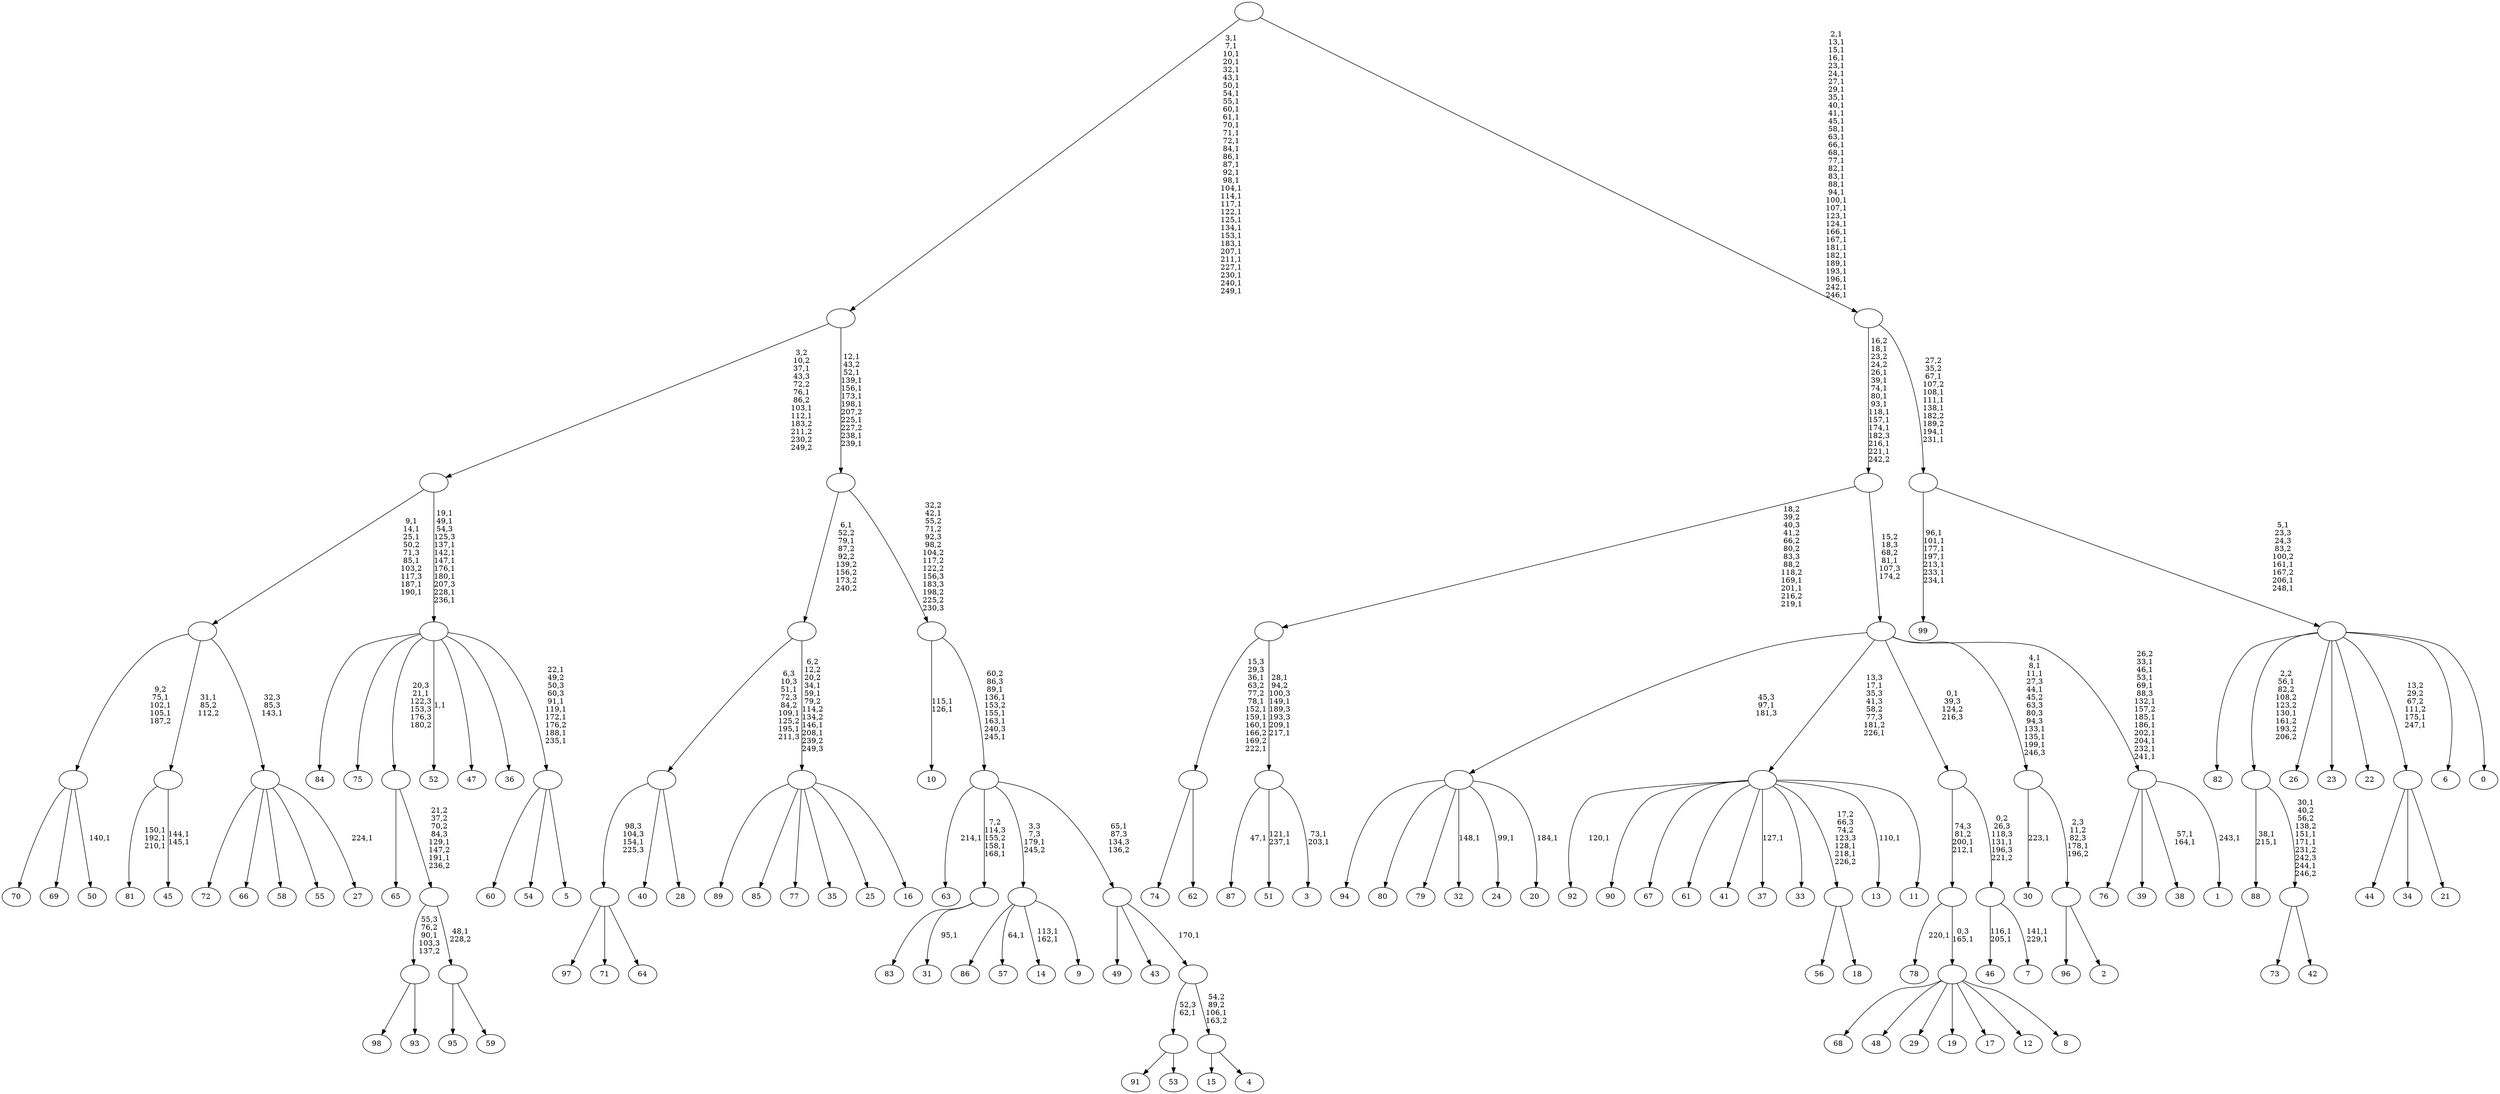 digraph T {
	350 [label="99"]
	342 [label="98"]
	341 [label="97"]
	340 [label="96"]
	339 [label="95"]
	338 [label="94"]
	337 [label="93"]
	336 [label=""]
	335 [label="92"]
	333 [label="91"]
	332 [label="90"]
	331 [label="89"]
	330 [label="88"]
	327 [label="87"]
	325 [label="86"]
	324 [label="85"]
	323 [label="84"]
	322 [label="83"]
	321 [label="82"]
	320 [label="81"]
	316 [label="80"]
	315 [label="79"]
	314 [label="78"]
	312 [label="77"]
	311 [label="76"]
	310 [label="75"]
	309 [label="74"]
	308 [label="73"]
	307 [label="72"]
	306 [label="71"]
	305 [label="70"]
	304 [label="69"]
	303 [label="68"]
	302 [label="67"]
	301 [label="66"]
	300 [label="65"]
	299 [label="64"]
	298 [label=""]
	297 [label="63"]
	295 [label="62"]
	294 [label=""]
	288 [label="61"]
	287 [label="60"]
	286 [label="59"]
	285 [label=""]
	284 [label=""]
	282 [label=""]
	281 [label="58"]
	280 [label="57"]
	278 [label="56"]
	277 [label="55"]
	276 [label="54"]
	275 [label="53"]
	274 [label=""]
	273 [label="52"]
	271 [label="51"]
	268 [label="50"]
	266 [label=""]
	263 [label="49"]
	262 [label="48"]
	261 [label="47"]
	260 [label="46"]
	257 [label="45"]
	254 [label=""]
	253 [label="44"]
	252 [label="43"]
	251 [label="42"]
	250 [label=""]
	246 [label=""]
	244 [label="41"]
	243 [label="40"]
	242 [label="39"]
	241 [label="38"]
	238 [label="37"]
	236 [label="36"]
	235 [label="35"]
	234 [label="34"]
	233 [label="33"]
	232 [label="32"]
	230 [label="31"]
	228 [label=""]
	226 [label="30"]
	224 [label="29"]
	223 [label="28"]
	222 [label=""]
	219 [label="27"]
	217 [label=""]
	216 [label=""]
	210 [label="26"]
	209 [label="25"]
	208 [label="24"]
	206 [label="23"]
	205 [label="22"]
	204 [label="21"]
	203 [label=""]
	201 [label="20"]
	199 [label=""]
	198 [label="19"]
	197 [label="18"]
	196 [label=""]
	194 [label="17"]
	193 [label="16"]
	192 [label=""]
	188 [label=""]
	186 [label="15"]
	185 [label="14"]
	182 [label="13"]
	180 [label="12"]
	179 [label="11"]
	178 [label=""]
	176 [label="10"]
	173 [label="9"]
	172 [label=""]
	171 [label="8"]
	170 [label=""]
	169 [label=""]
	167 [label="7"]
	164 [label=""]
	163 [label=""]
	162 [label="6"]
	161 [label="5"]
	160 [label=""]
	154 [label=""]
	145 [label=""]
	141 [label="4"]
	140 [label=""]
	139 [label=""]
	138 [label=""]
	137 [label=""]
	132 [label=""]
	131 [label=""]
	122 [label=""]
	89 [label="3"]
	86 [label=""]
	82 [label=""]
	79 [label="2"]
	78 [label=""]
	77 [label=""]
	70 [label="1"]
	68 [label=""]
	57 [label=""]
	56 [label=""]
	45 [label="0"]
	44 [label=""]
	40 [label=""]
	34 [label=""]
	0 [label=""]
	336 -> 342 [label=""]
	336 -> 337 [label=""]
	298 -> 341 [label=""]
	298 -> 306 [label=""]
	298 -> 299 [label=""]
	294 -> 309 [label=""]
	294 -> 295 [label=""]
	285 -> 339 [label=""]
	285 -> 286 [label=""]
	284 -> 336 [label="55,3\n76,2\n90,1\n103,3\n137,2"]
	284 -> 285 [label="48,1\n228,2"]
	282 -> 284 [label="21,2\n37,2\n70,2\n84,3\n129,1\n147,2\n191,1\n236,2"]
	282 -> 300 [label=""]
	274 -> 333 [label=""]
	274 -> 275 [label=""]
	266 -> 268 [label="140,1"]
	266 -> 305 [label=""]
	266 -> 304 [label=""]
	254 -> 257 [label="144,1\n145,1"]
	254 -> 320 [label="150,1\n192,1\n210,1"]
	250 -> 308 [label=""]
	250 -> 251 [label=""]
	246 -> 250 [label="30,1\n40,2\n56,2\n138,2\n151,1\n171,1\n231,2\n242,3\n244,1\n246,2"]
	246 -> 330 [label="38,1\n215,1"]
	228 -> 230 [label="95,1"]
	228 -> 322 [label=""]
	222 -> 298 [label="98,3\n104,3\n154,1\n225,3"]
	222 -> 243 [label=""]
	222 -> 223 [label=""]
	217 -> 219 [label="224,1"]
	217 -> 307 [label=""]
	217 -> 301 [label=""]
	217 -> 281 [label=""]
	217 -> 277 [label=""]
	216 -> 266 [label="9,2\n75,1\n102,1\n105,1\n187,2"]
	216 -> 254 [label="31,1\n85,2\n112,2"]
	216 -> 217 [label="32,3\n85,3\n143,1"]
	203 -> 253 [label=""]
	203 -> 234 [label=""]
	203 -> 204 [label=""]
	199 -> 201 [label="184,1"]
	199 -> 208 [label="99,1"]
	199 -> 232 [label="148,1"]
	199 -> 338 [label=""]
	199 -> 316 [label=""]
	199 -> 315 [label=""]
	196 -> 278 [label=""]
	196 -> 197 [label=""]
	192 -> 331 [label=""]
	192 -> 324 [label=""]
	192 -> 312 [label=""]
	192 -> 235 [label=""]
	192 -> 209 [label=""]
	192 -> 193 [label=""]
	188 -> 192 [label="6,2\n12,2\n20,2\n34,1\n59,1\n79,2\n114,2\n134,2\n146,1\n208,1\n239,2\n249,3"]
	188 -> 222 [label="6,3\n10,3\n51,1\n72,3\n84,2\n109,1\n125,2\n195,1\n211,3"]
	178 -> 182 [label="110,1"]
	178 -> 196 [label="17,2\n66,3\n74,2\n123,3\n128,1\n218,1\n226,2"]
	178 -> 238 [label="127,1"]
	178 -> 335 [label="120,1"]
	178 -> 332 [label=""]
	178 -> 302 [label=""]
	178 -> 288 [label=""]
	178 -> 244 [label=""]
	178 -> 233 [label=""]
	178 -> 179 [label=""]
	172 -> 185 [label="113,1\n162,1"]
	172 -> 280 [label="64,1"]
	172 -> 325 [label=""]
	172 -> 173 [label=""]
	170 -> 303 [label=""]
	170 -> 262 [label=""]
	170 -> 224 [label=""]
	170 -> 198 [label=""]
	170 -> 194 [label=""]
	170 -> 180 [label=""]
	170 -> 171 [label=""]
	169 -> 314 [label="220,1"]
	169 -> 170 [label="0,3\n165,1"]
	164 -> 167 [label="141,1\n229,1"]
	164 -> 260 [label="116,1\n205,1"]
	163 -> 169 [label="74,3\n81,2\n200,1\n212,1"]
	163 -> 164 [label="0,2\n26,3\n118,3\n131,1\n196,3\n221,2"]
	160 -> 287 [label=""]
	160 -> 276 [label=""]
	160 -> 161 [label=""]
	154 -> 160 [label="22,1\n49,2\n50,3\n60,3\n91,1\n119,1\n172,1\n176,2\n188,1\n235,1"]
	154 -> 273 [label="1,1"]
	154 -> 323 [label=""]
	154 -> 310 [label=""]
	154 -> 282 [label="20,3\n21,1\n122,3\n153,3\n176,3\n180,2"]
	154 -> 261 [label=""]
	154 -> 236 [label=""]
	145 -> 154 [label="19,1\n49,1\n54,3\n125,3\n137,1\n142,1\n147,1\n176,1\n180,1\n207,3\n228,1\n236,1"]
	145 -> 216 [label="9,1\n14,1\n25,1\n50,2\n71,3\n85,1\n103,2\n117,3\n187,1\n190,1"]
	140 -> 186 [label=""]
	140 -> 141 [label=""]
	139 -> 274 [label="52,3\n62,1"]
	139 -> 140 [label="54,2\n89,2\n106,1\n163,2"]
	138 -> 263 [label=""]
	138 -> 252 [label=""]
	138 -> 139 [label="170,1"]
	137 -> 228 [label="7,2\n114,3\n155,2\n158,1\n168,1"]
	137 -> 297 [label="214,1"]
	137 -> 172 [label="3,3\n7,3\n179,1\n245,2"]
	137 -> 138 [label="65,1\n87,3\n134,3\n136,2"]
	132 -> 137 [label="60,2\n86,3\n89,1\n136,1\n153,2\n155,1\n163,1\n240,3\n245,1"]
	132 -> 176 [label="115,1\n126,1"]
	131 -> 188 [label="6,1\n52,2\n79,1\n87,2\n92,2\n139,2\n156,2\n173,2\n240,2"]
	131 -> 132 [label="32,2\n42,1\n55,2\n71,2\n92,3\n98,2\n104,2\n117,2\n122,2\n156,3\n183,3\n198,2\n225,2\n230,3"]
	122 -> 131 [label="12,1\n43,2\n52,1\n139,1\n156,1\n173,1\n198,1\n207,2\n225,1\n227,2\n238,1\n239,1"]
	122 -> 145 [label="3,2\n10,2\n37,1\n43,3\n72,2\n76,1\n86,2\n103,1\n112,1\n183,2\n211,2\n230,2\n249,2"]
	86 -> 89 [label="73,1\n203,1"]
	86 -> 271 [label="121,1\n237,1"]
	86 -> 327 [label="47,1"]
	82 -> 86 [label="28,1\n94,2\n100,3\n149,1\n189,3\n193,3\n209,1\n217,1"]
	82 -> 294 [label="15,3\n29,3\n36,1\n63,2\n77,2\n78,1\n152,1\n159,1\n160,1\n166,2\n169,2\n222,1"]
	78 -> 340 [label=""]
	78 -> 79 [label=""]
	77 -> 226 [label="223,1"]
	77 -> 78 [label="2,3\n11,2\n82,3\n178,1\n196,2"]
	68 -> 70 [label="243,1"]
	68 -> 241 [label="57,1\n164,1"]
	68 -> 311 [label=""]
	68 -> 242 [label=""]
	57 -> 68 [label="26,2\n33,1\n46,1\n53,1\n69,1\n88,3\n132,1\n157,2\n185,1\n186,1\n202,1\n204,1\n232,1\n241,1"]
	57 -> 77 [label="4,1\n8,1\n11,1\n27,3\n44,1\n45,2\n63,3\n80,3\n94,3\n133,1\n135,1\n199,1\n246,3"]
	57 -> 178 [label="13,3\n17,1\n35,3\n41,3\n58,2\n77,3\n181,2\n226,1"]
	57 -> 199 [label="45,3\n97,1\n181,3"]
	57 -> 163 [label="0,1\n39,3\n124,2\n216,3"]
	56 -> 82 [label="18,2\n39,2\n40,3\n41,2\n66,2\n80,2\n83,3\n88,2\n118,2\n169,1\n201,1\n216,2\n219,1"]
	56 -> 57 [label="15,2\n18,3\n68,2\n81,1\n107,3\n174,2"]
	44 -> 203 [label="13,2\n29,2\n67,2\n111,2\n175,1\n247,1"]
	44 -> 246 [label="2,2\n56,1\n82,2\n108,2\n123,2\n130,1\n161,2\n193,2\n206,2"]
	44 -> 321 [label=""]
	44 -> 210 [label=""]
	44 -> 206 [label=""]
	44 -> 205 [label=""]
	44 -> 162 [label=""]
	44 -> 45 [label=""]
	40 -> 44 [label="5,1\n23,3\n24,3\n83,2\n100,2\n161,1\n167,2\n206,1\n248,1"]
	40 -> 350 [label="96,1\n101,1\n177,1\n197,1\n213,1\n233,1\n234,1"]
	34 -> 40 [label="27,2\n35,2\n67,1\n107,2\n108,1\n111,1\n138,1\n182,2\n189,2\n194,1\n231,1"]
	34 -> 56 [label="16,2\n18,1\n23,2\n24,2\n26,1\n39,1\n74,1\n80,1\n93,1\n118,1\n157,1\n174,1\n182,3\n216,1\n221,1\n242,2"]
	0 -> 34 [label="2,1\n13,1\n15,1\n16,1\n23,1\n24,1\n27,1\n29,1\n35,1\n40,1\n41,1\n45,1\n58,1\n63,1\n66,1\n68,1\n77,1\n82,1\n83,1\n88,1\n94,1\n100,1\n107,1\n123,1\n124,1\n166,1\n167,1\n181,1\n182,1\n189,1\n193,1\n196,1\n242,1\n246,1"]
	0 -> 122 [label="3,1\n7,1\n10,1\n20,1\n32,1\n43,1\n50,1\n54,1\n55,1\n60,1\n61,1\n70,1\n71,1\n72,1\n84,1\n86,1\n87,1\n92,1\n98,1\n104,1\n114,1\n117,1\n122,1\n125,1\n134,1\n153,1\n183,1\n207,1\n211,1\n227,1\n230,1\n240,1\n249,1"]
}
